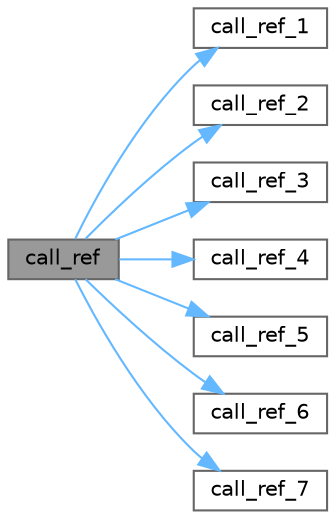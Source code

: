 digraph "call_ref"
{
 // LATEX_PDF_SIZE
  bgcolor="transparent";
  edge [fontname=Helvetica,fontsize=10,labelfontname=Helvetica,labelfontsize=10];
  node [fontname=Helvetica,fontsize=10,shape=box,height=0.2,width=0.4];
  rankdir="LR";
  Node1 [id="Node000001",label="call_ref",height=0.2,width=0.4,color="gray40", fillcolor="grey60", style="filled", fontcolor="black",tooltip=" "];
  Node1 -> Node2 [id="edge1_Node000001_Node000002",color="steelblue1",style="solid",tooltip=" "];
  Node2 [id="Node000002",label="call_ref_1",height=0.2,width=0.4,color="grey40", fillcolor="white", style="filled",URL="$ref_8cpp.html#afb90ae13ecdde9b323c35422e5d708bc",tooltip=" "];
  Node1 -> Node3 [id="edge2_Node000001_Node000003",color="steelblue1",style="solid",tooltip=" "];
  Node3 [id="Node000003",label="call_ref_2",height=0.2,width=0.4,color="grey40", fillcolor="white", style="filled",URL="$ref_8cpp.html#aca09c3943ac5583302575e6c5d1fca10",tooltip=" "];
  Node1 -> Node4 [id="edge3_Node000001_Node000004",color="steelblue1",style="solid",tooltip=" "];
  Node4 [id="Node000004",label="call_ref_3",height=0.2,width=0.4,color="grey40", fillcolor="white", style="filled",URL="$ref_8cpp.html#a91ce3c85050719599e2370cb573a8bdb",tooltip=" "];
  Node1 -> Node5 [id="edge4_Node000001_Node000005",color="steelblue1",style="solid",tooltip=" "];
  Node5 [id="Node000005",label="call_ref_4",height=0.2,width=0.4,color="grey40", fillcolor="white", style="filled",URL="$ref_8cpp.html#a339077b0b669c9b40e950f3e4ec4a963",tooltip=" "];
  Node1 -> Node6 [id="edge5_Node000001_Node000006",color="steelblue1",style="solid",tooltip=" "];
  Node6 [id="Node000006",label="call_ref_5",height=0.2,width=0.4,color="grey40", fillcolor="white", style="filled",URL="$ref_8cpp.html#a6ed0292e3e3be31330bf8dc6d6987396",tooltip=" "];
  Node1 -> Node7 [id="edge6_Node000001_Node000007",color="steelblue1",style="solid",tooltip=" "];
  Node7 [id="Node000007",label="call_ref_6",height=0.2,width=0.4,color="grey40", fillcolor="white", style="filled",URL="$ref_8cpp.html#a26830a7c1195024a75790de9da99ac15",tooltip=" "];
  Node1 -> Node8 [id="edge7_Node000001_Node000008",color="steelblue1",style="solid",tooltip=" "];
  Node8 [id="Node000008",label="call_ref_7",height=0.2,width=0.4,color="grey40", fillcolor="white", style="filled",URL="$ref_8cpp.html#a2e598b69ff6a819e8a0c94cf19bef6f9",tooltip=" "];
}
